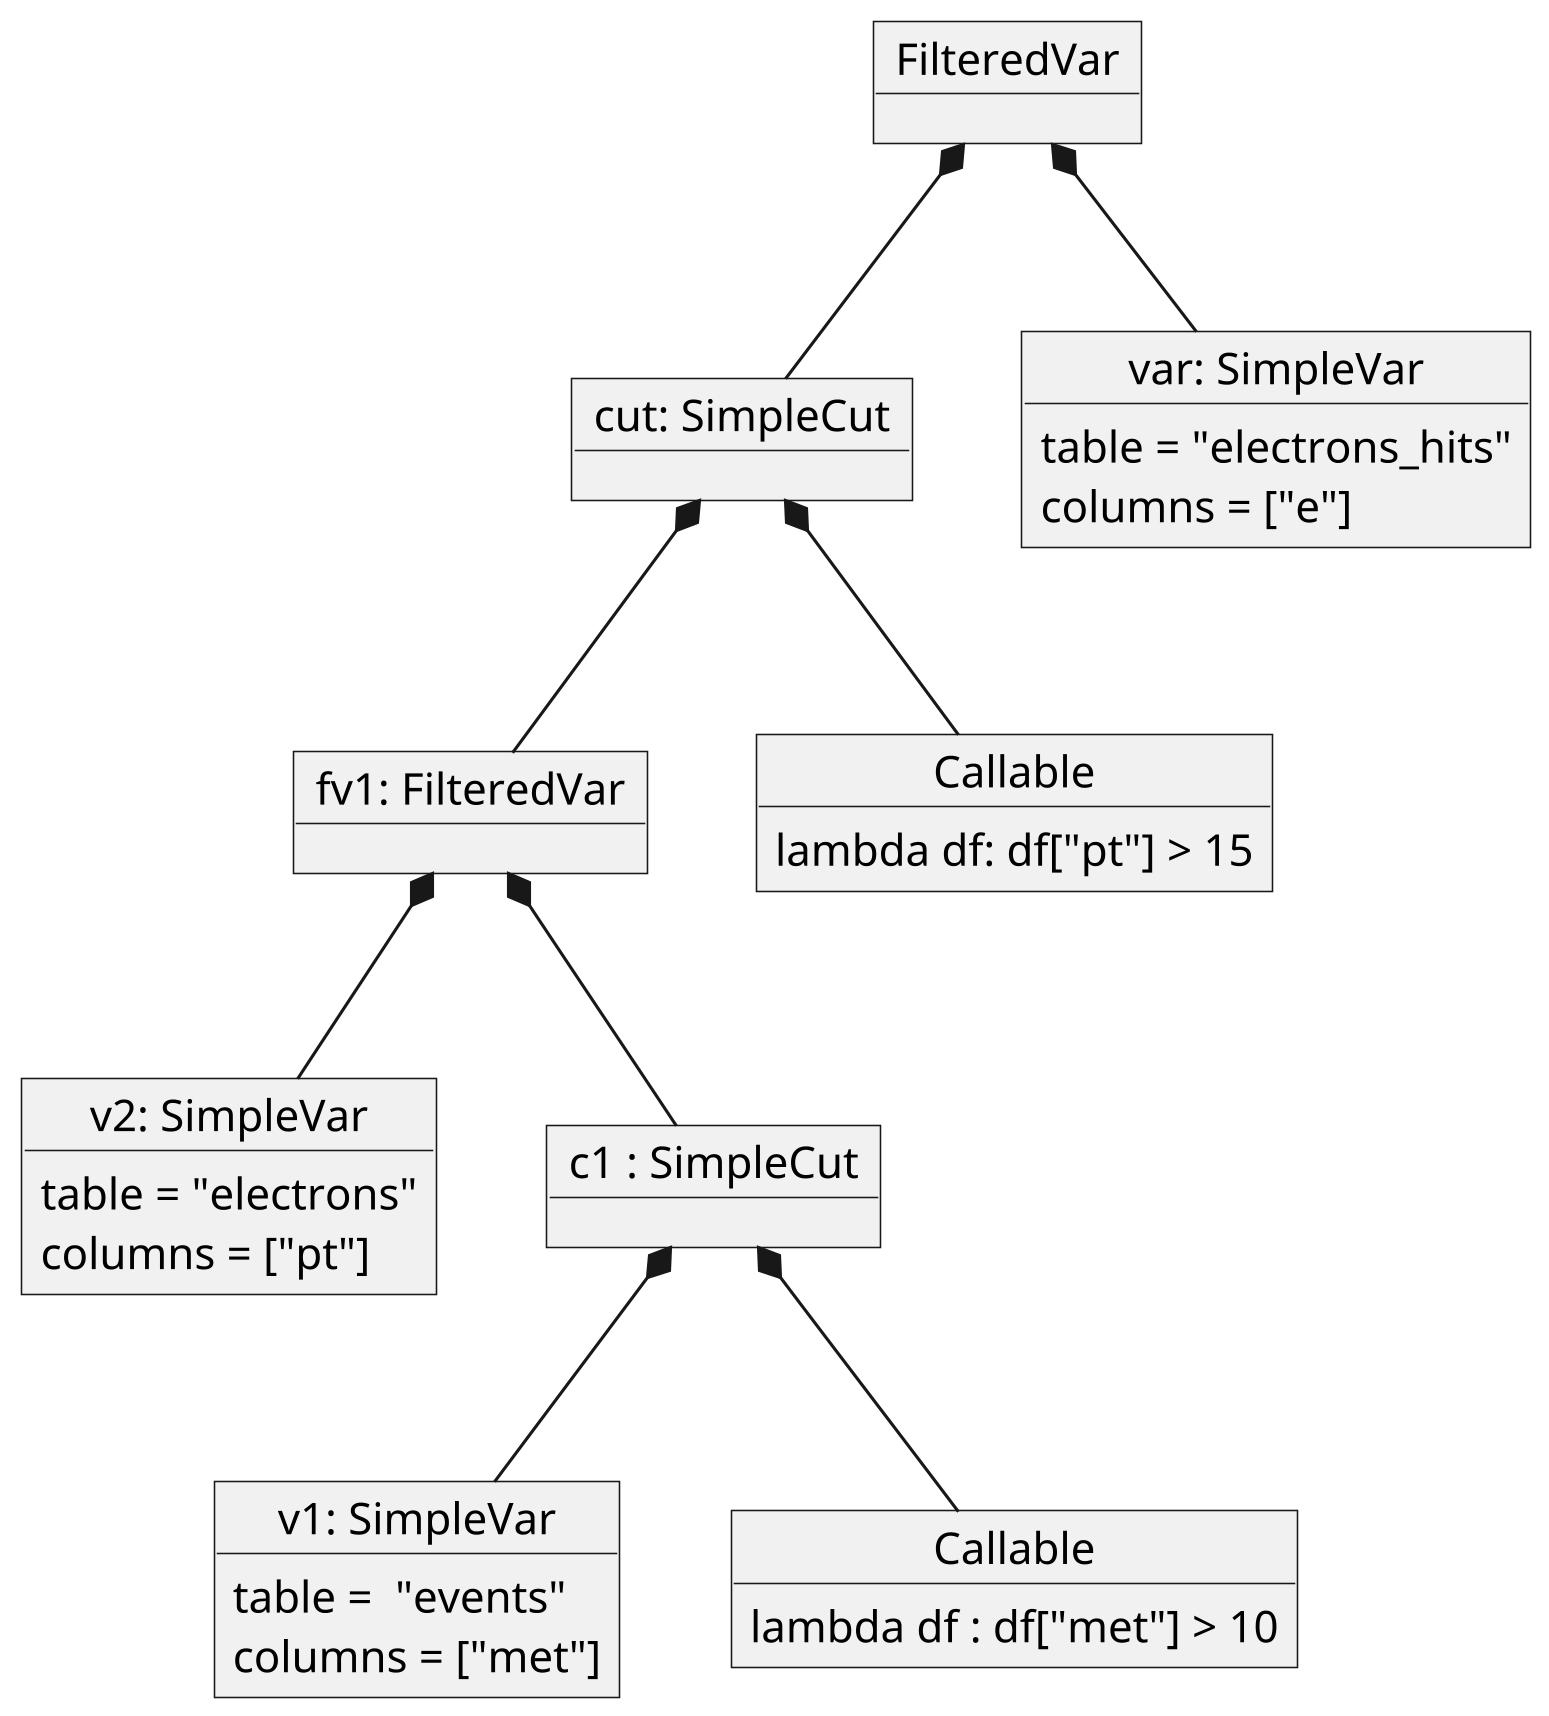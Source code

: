 @startuml
skinparam dpi 300

object "v2: SimpleVar" as var {
  table = "electrons"
  columns = ["pt"]
}

object "c1 : SimpleCut" as cut {
}

object "v1: SimpleVar" as met {
  table =  "events"
  columns = ["met"]
}

object "fv1: FilteredVar" as fv1 {
}

object "Callable" as pred {
 lambda df : df["met"] > 10
}

object "FilteredVar" as fv2 {
}

object "cut: SimpleCut" as cut2 {
}

object "var: SimpleVar" as hits {
  table = "electrons_hits"
  columns = ["e"]
}

object "Callable" as pred2 {
  lambda df: df["pt"] > 15
}

cut *-- met
cut *-- pred
fv1 *-- var
fv1 *-- cut

fv2 *-- hits
fv2 *-- cut2

cut2 *-- fv1
cut2 *-- pred2

@enduml
